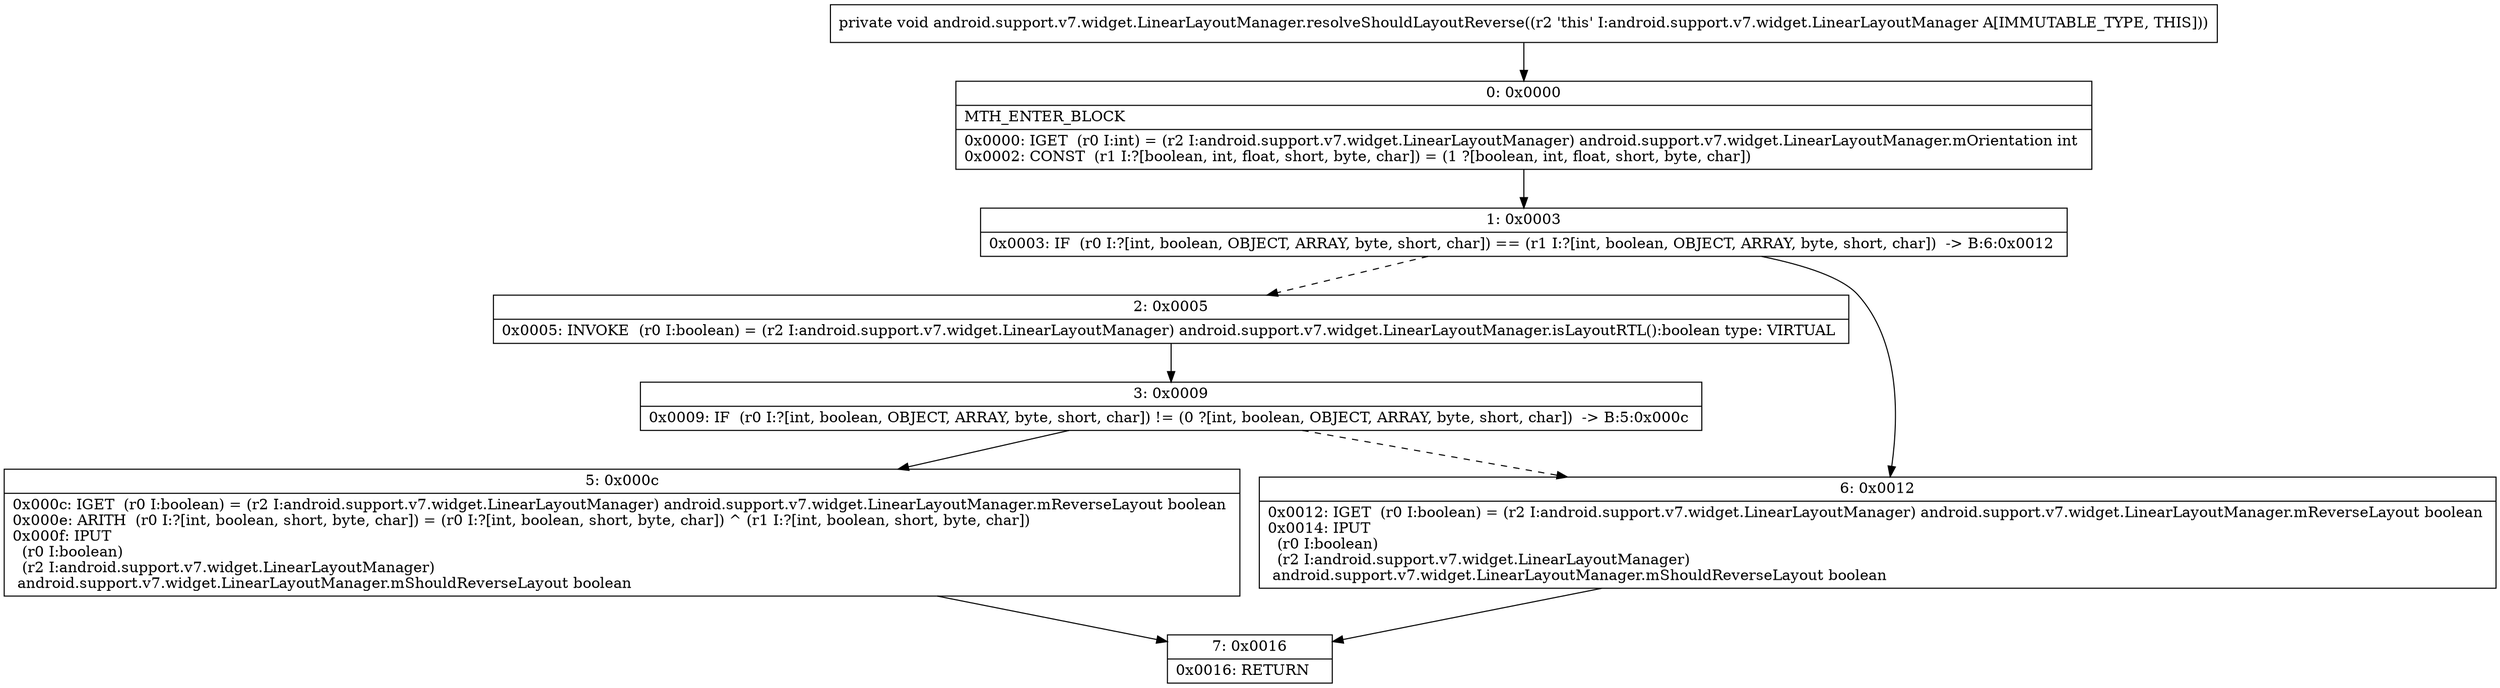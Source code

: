 digraph "CFG forandroid.support.v7.widget.LinearLayoutManager.resolveShouldLayoutReverse()V" {
Node_0 [shape=record,label="{0\:\ 0x0000|MTH_ENTER_BLOCK\l|0x0000: IGET  (r0 I:int) = (r2 I:android.support.v7.widget.LinearLayoutManager) android.support.v7.widget.LinearLayoutManager.mOrientation int \l0x0002: CONST  (r1 I:?[boolean, int, float, short, byte, char]) = (1 ?[boolean, int, float, short, byte, char]) \l}"];
Node_1 [shape=record,label="{1\:\ 0x0003|0x0003: IF  (r0 I:?[int, boolean, OBJECT, ARRAY, byte, short, char]) == (r1 I:?[int, boolean, OBJECT, ARRAY, byte, short, char])  \-\> B:6:0x0012 \l}"];
Node_2 [shape=record,label="{2\:\ 0x0005|0x0005: INVOKE  (r0 I:boolean) = (r2 I:android.support.v7.widget.LinearLayoutManager) android.support.v7.widget.LinearLayoutManager.isLayoutRTL():boolean type: VIRTUAL \l}"];
Node_3 [shape=record,label="{3\:\ 0x0009|0x0009: IF  (r0 I:?[int, boolean, OBJECT, ARRAY, byte, short, char]) != (0 ?[int, boolean, OBJECT, ARRAY, byte, short, char])  \-\> B:5:0x000c \l}"];
Node_5 [shape=record,label="{5\:\ 0x000c|0x000c: IGET  (r0 I:boolean) = (r2 I:android.support.v7.widget.LinearLayoutManager) android.support.v7.widget.LinearLayoutManager.mReverseLayout boolean \l0x000e: ARITH  (r0 I:?[int, boolean, short, byte, char]) = (r0 I:?[int, boolean, short, byte, char]) ^ (r1 I:?[int, boolean, short, byte, char]) \l0x000f: IPUT  \l  (r0 I:boolean)\l  (r2 I:android.support.v7.widget.LinearLayoutManager)\l android.support.v7.widget.LinearLayoutManager.mShouldReverseLayout boolean \l}"];
Node_6 [shape=record,label="{6\:\ 0x0012|0x0012: IGET  (r0 I:boolean) = (r2 I:android.support.v7.widget.LinearLayoutManager) android.support.v7.widget.LinearLayoutManager.mReverseLayout boolean \l0x0014: IPUT  \l  (r0 I:boolean)\l  (r2 I:android.support.v7.widget.LinearLayoutManager)\l android.support.v7.widget.LinearLayoutManager.mShouldReverseLayout boolean \l}"];
Node_7 [shape=record,label="{7\:\ 0x0016|0x0016: RETURN   \l}"];
MethodNode[shape=record,label="{private void android.support.v7.widget.LinearLayoutManager.resolveShouldLayoutReverse((r2 'this' I:android.support.v7.widget.LinearLayoutManager A[IMMUTABLE_TYPE, THIS])) }"];
MethodNode -> Node_0;
Node_0 -> Node_1;
Node_1 -> Node_2[style=dashed];
Node_1 -> Node_6;
Node_2 -> Node_3;
Node_3 -> Node_5;
Node_3 -> Node_6[style=dashed];
Node_5 -> Node_7;
Node_6 -> Node_7;
}

